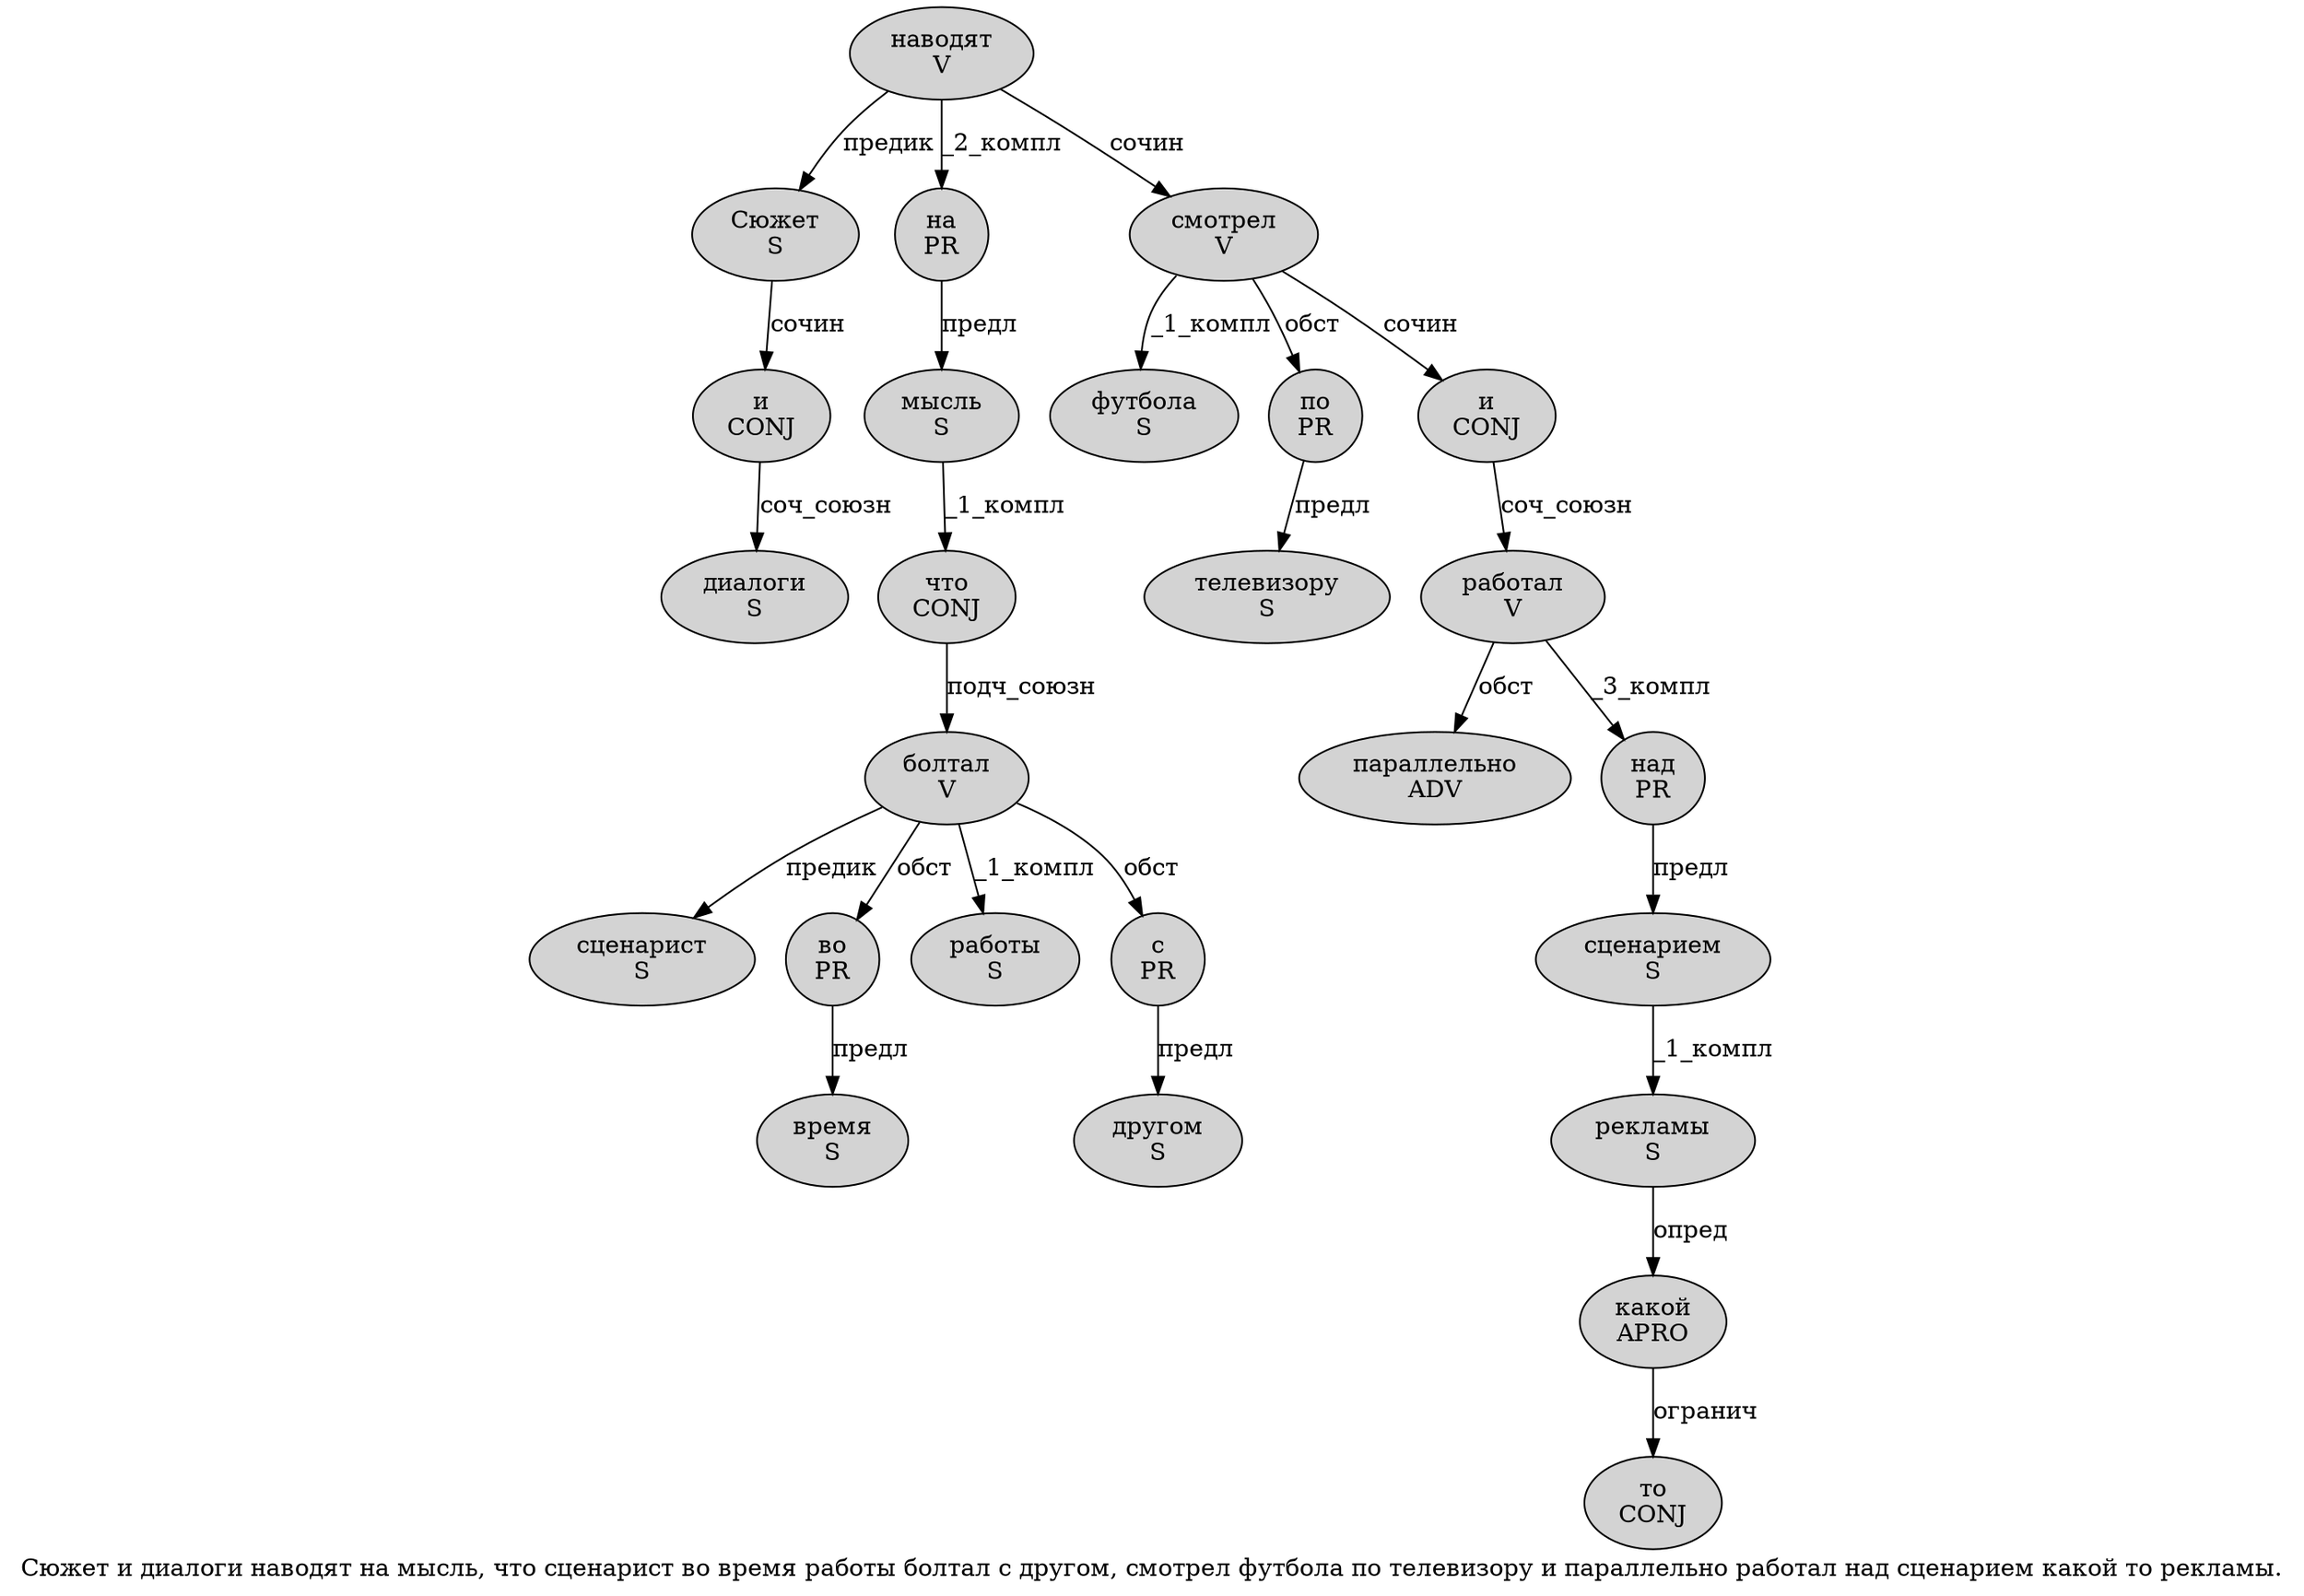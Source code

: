 digraph SENTENCE_4609 {
	graph [label="Сюжет и диалоги наводят на мысль, что сценарист во время работы болтал с другом, смотрел футбола по телевизору и параллельно работал над сценарием какой то рекламы."]
	node [style=filled]
		0 [label="Сюжет
S" color="" fillcolor=lightgray penwidth=1 shape=ellipse]
		1 [label="и
CONJ" color="" fillcolor=lightgray penwidth=1 shape=ellipse]
		2 [label="диалоги
S" color="" fillcolor=lightgray penwidth=1 shape=ellipse]
		3 [label="наводят
V" color="" fillcolor=lightgray penwidth=1 shape=ellipse]
		4 [label="на
PR" color="" fillcolor=lightgray penwidth=1 shape=ellipse]
		5 [label="мысль
S" color="" fillcolor=lightgray penwidth=1 shape=ellipse]
		7 [label="что
CONJ" color="" fillcolor=lightgray penwidth=1 shape=ellipse]
		8 [label="сценарист
S" color="" fillcolor=lightgray penwidth=1 shape=ellipse]
		9 [label="во
PR" color="" fillcolor=lightgray penwidth=1 shape=ellipse]
		10 [label="время
S" color="" fillcolor=lightgray penwidth=1 shape=ellipse]
		11 [label="работы
S" color="" fillcolor=lightgray penwidth=1 shape=ellipse]
		12 [label="болтал
V" color="" fillcolor=lightgray penwidth=1 shape=ellipse]
		13 [label="с
PR" color="" fillcolor=lightgray penwidth=1 shape=ellipse]
		14 [label="другом
S" color="" fillcolor=lightgray penwidth=1 shape=ellipse]
		16 [label="смотрел
V" color="" fillcolor=lightgray penwidth=1 shape=ellipse]
		17 [label="футбола
S" color="" fillcolor=lightgray penwidth=1 shape=ellipse]
		18 [label="по
PR" color="" fillcolor=lightgray penwidth=1 shape=ellipse]
		19 [label="телевизору
S" color="" fillcolor=lightgray penwidth=1 shape=ellipse]
		20 [label="и
CONJ" color="" fillcolor=lightgray penwidth=1 shape=ellipse]
		21 [label="параллельно
ADV" color="" fillcolor=lightgray penwidth=1 shape=ellipse]
		22 [label="работал
V" color="" fillcolor=lightgray penwidth=1 shape=ellipse]
		23 [label="над
PR" color="" fillcolor=lightgray penwidth=1 shape=ellipse]
		24 [label="сценарием
S" color="" fillcolor=lightgray penwidth=1 shape=ellipse]
		25 [label="какой
APRO" color="" fillcolor=lightgray penwidth=1 shape=ellipse]
		26 [label="то
CONJ" color="" fillcolor=lightgray penwidth=1 shape=ellipse]
		27 [label="рекламы
S" color="" fillcolor=lightgray penwidth=1 shape=ellipse]
			25 -> 26 [label="огранич"]
			1 -> 2 [label="соч_союзн"]
			7 -> 12 [label="подч_союзн"]
			9 -> 10 [label="предл"]
			0 -> 1 [label="сочин"]
			4 -> 5 [label="предл"]
			27 -> 25 [label="опред"]
			5 -> 7 [label="_1_компл"]
			16 -> 17 [label="_1_компл"]
			16 -> 18 [label="обст"]
			16 -> 20 [label="сочин"]
			18 -> 19 [label="предл"]
			12 -> 8 [label="предик"]
			12 -> 9 [label="обст"]
			12 -> 11 [label="_1_компл"]
			12 -> 13 [label="обст"]
			23 -> 24 [label="предл"]
			3 -> 0 [label="предик"]
			3 -> 4 [label="_2_компл"]
			3 -> 16 [label="сочин"]
			13 -> 14 [label="предл"]
			24 -> 27 [label="_1_компл"]
			20 -> 22 [label="соч_союзн"]
			22 -> 21 [label="обст"]
			22 -> 23 [label="_3_компл"]
}